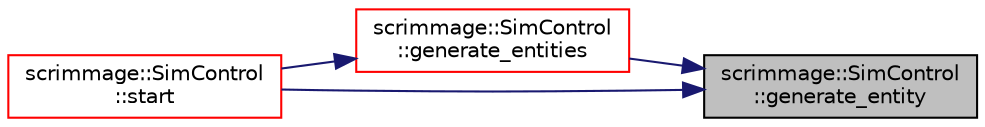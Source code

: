 digraph "scrimmage::SimControl::generate_entity"
{
 // LATEX_PDF_SIZE
  edge [fontname="Helvetica",fontsize="10",labelfontname="Helvetica",labelfontsize="10"];
  node [fontname="Helvetica",fontsize="10",shape=record];
  rankdir="RL";
  Node1 [label="scrimmage::SimControl\l::generate_entity",height=0.2,width=0.4,color="black", fillcolor="grey75", style="filled", fontcolor="black",tooltip="Generate an entity given the entity description ID."];
  Node1 -> Node2 [dir="back",color="midnightblue",fontsize="10",style="solid",fontname="Helvetica"];
  Node2 [label="scrimmage::SimControl\l::generate_entities",height=0.2,width=0.4,color="red", fillcolor="white", style="filled",URL="$classscrimmage_1_1SimControl.html#a185709803485640b63454f811b7f7cf5",tooltip="Generate entities based on the current time."];
  Node2 -> Node8 [dir="back",color="midnightblue",fontsize="10",style="solid",fontname="Helvetica"];
  Node8 [label="scrimmage::SimControl\l::start",height=0.2,width=0.4,color="red", fillcolor="white", style="filled",URL="$classscrimmage_1_1SimControl.html#a75c4b43663707d047475606c9f7d2d93",tooltip="Starts the mission by generating entities and setting up logging."];
  Node1 -> Node8 [dir="back",color="midnightblue",fontsize="10",style="solid",fontname="Helvetica"];
}
